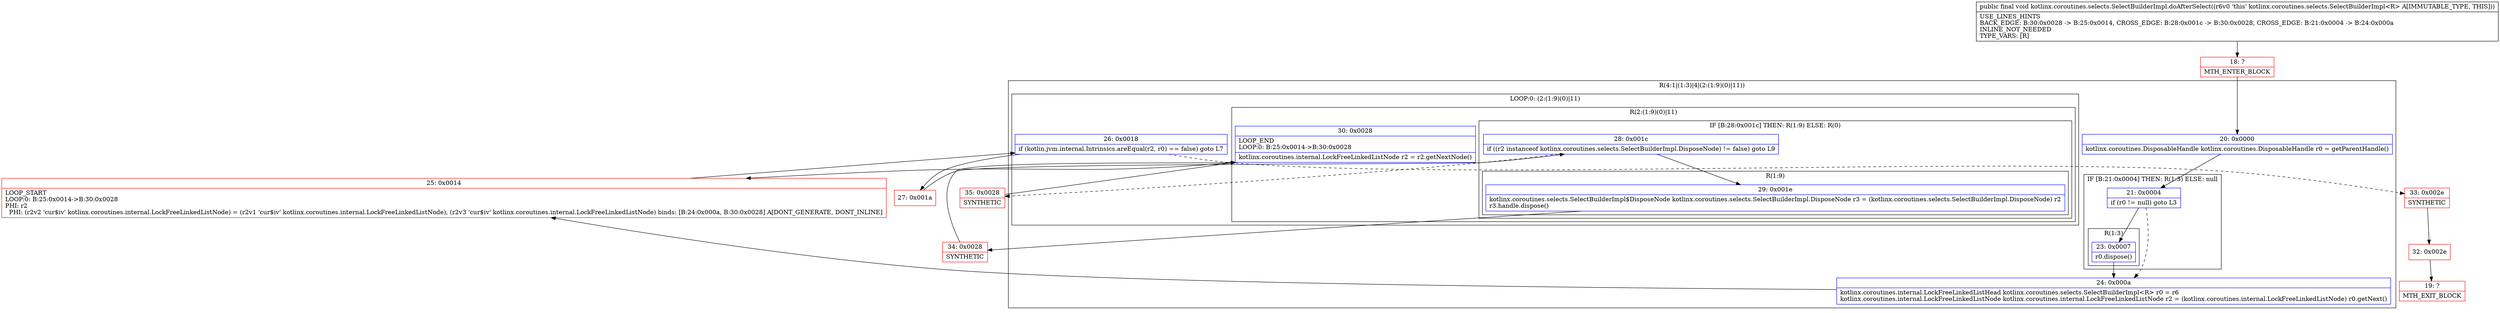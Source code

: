 digraph "CFG forkotlinx.coroutines.selects.SelectBuilderImpl.doAfterSelect()V" {
subgraph cluster_Region_657456634 {
label = "R(4:1|(1:3)|4|(2:(1:9)(0)|11))";
node [shape=record,color=blue];
Node_20 [shape=record,label="{20\:\ 0x0000|kotlinx.coroutines.DisposableHandle kotlinx.coroutines.DisposableHandle r0 = getParentHandle()\l}"];
subgraph cluster_IfRegion_1096356644 {
label = "IF [B:21:0x0004] THEN: R(1:3) ELSE: null";
node [shape=record,color=blue];
Node_21 [shape=record,label="{21\:\ 0x0004|if (r0 != null) goto L3\l}"];
subgraph cluster_Region_651103951 {
label = "R(1:3)";
node [shape=record,color=blue];
Node_23 [shape=record,label="{23\:\ 0x0007|r0.dispose()\l}"];
}
}
Node_24 [shape=record,label="{24\:\ 0x000a|kotlinx.coroutines.internal.LockFreeLinkedListHead kotlinx.coroutines.selects.SelectBuilderImpl\<R\> r0 = r6\lkotlinx.coroutines.internal.LockFreeLinkedListNode kotlinx.coroutines.internal.LockFreeLinkedListNode r2 = (kotlinx.coroutines.internal.LockFreeLinkedListNode) r0.getNext()\l}"];
subgraph cluster_LoopRegion_816091374 {
label = "LOOP:0: (2:(1:9)(0)|11)";
node [shape=record,color=blue];
Node_26 [shape=record,label="{26\:\ 0x0018|if (kotlin.jvm.internal.Intrinsics.areEqual(r2, r0) == false) goto L7\l}"];
subgraph cluster_Region_1757182765 {
label = "R(2:(1:9)(0)|11)";
node [shape=record,color=blue];
subgraph cluster_IfRegion_1635095853 {
label = "IF [B:28:0x001c] THEN: R(1:9) ELSE: R(0)";
node [shape=record,color=blue];
Node_28 [shape=record,label="{28\:\ 0x001c|if ((r2 instanceof kotlinx.coroutines.selects.SelectBuilderImpl.DisposeNode) != false) goto L9\l}"];
subgraph cluster_Region_1066550970 {
label = "R(1:9)";
node [shape=record,color=blue];
Node_29 [shape=record,label="{29\:\ 0x001e|kotlinx.coroutines.selects.SelectBuilderImpl$DisposeNode kotlinx.coroutines.selects.SelectBuilderImpl.DisposeNode r3 = (kotlinx.coroutines.selects.SelectBuilderImpl.DisposeNode) r2\lr3.handle.dispose()\l}"];
}
subgraph cluster_Region_900155665 {
label = "R(0)";
node [shape=record,color=blue];
}
}
Node_30 [shape=record,label="{30\:\ 0x0028|LOOP_END\lLOOP:0: B:25:0x0014\-\>B:30:0x0028\l|kotlinx.coroutines.internal.LockFreeLinkedListNode r2 = r2.getNextNode()\l}"];
}
}
}
Node_18 [shape=record,color=red,label="{18\:\ ?|MTH_ENTER_BLOCK\l}"];
Node_25 [shape=record,color=red,label="{25\:\ 0x0014|LOOP_START\lLOOP:0: B:25:0x0014\-\>B:30:0x0028\lPHI: r2 \l  PHI: (r2v2 'cur$iv' kotlinx.coroutines.internal.LockFreeLinkedListNode) = (r2v1 'cur$iv' kotlinx.coroutines.internal.LockFreeLinkedListNode), (r2v3 'cur$iv' kotlinx.coroutines.internal.LockFreeLinkedListNode) binds: [B:24:0x000a, B:30:0x0028] A[DONT_GENERATE, DONT_INLINE]\l}"];
Node_27 [shape=record,color=red,label="{27\:\ 0x001a}"];
Node_34 [shape=record,color=red,label="{34\:\ 0x0028|SYNTHETIC\l}"];
Node_35 [shape=record,color=red,label="{35\:\ 0x0028|SYNTHETIC\l}"];
Node_33 [shape=record,color=red,label="{33\:\ 0x002e|SYNTHETIC\l}"];
Node_32 [shape=record,color=red,label="{32\:\ 0x002e}"];
Node_19 [shape=record,color=red,label="{19\:\ ?|MTH_EXIT_BLOCK\l}"];
MethodNode[shape=record,label="{public final void kotlinx.coroutines.selects.SelectBuilderImpl.doAfterSelect((r6v0 'this' kotlinx.coroutines.selects.SelectBuilderImpl\<R\> A[IMMUTABLE_TYPE, THIS]))  | USE_LINES_HINTS\lBACK_EDGE: B:30:0x0028 \-\> B:25:0x0014, CROSS_EDGE: B:28:0x001c \-\> B:30:0x0028, CROSS_EDGE: B:21:0x0004 \-\> B:24:0x000a\lINLINE_NOT_NEEDED\lTYPE_VARS: [R]\l}"];
MethodNode -> Node_18;Node_20 -> Node_21;
Node_21 -> Node_23;
Node_21 -> Node_24[style=dashed];
Node_23 -> Node_24;
Node_24 -> Node_25;
Node_26 -> Node_27;
Node_26 -> Node_33[style=dashed];
Node_28 -> Node_29;
Node_28 -> Node_35[style=dashed];
Node_29 -> Node_34;
Node_30 -> Node_25;
Node_18 -> Node_20;
Node_25 -> Node_26;
Node_27 -> Node_28;
Node_34 -> Node_30;
Node_35 -> Node_30;
Node_33 -> Node_32;
Node_32 -> Node_19;
}

